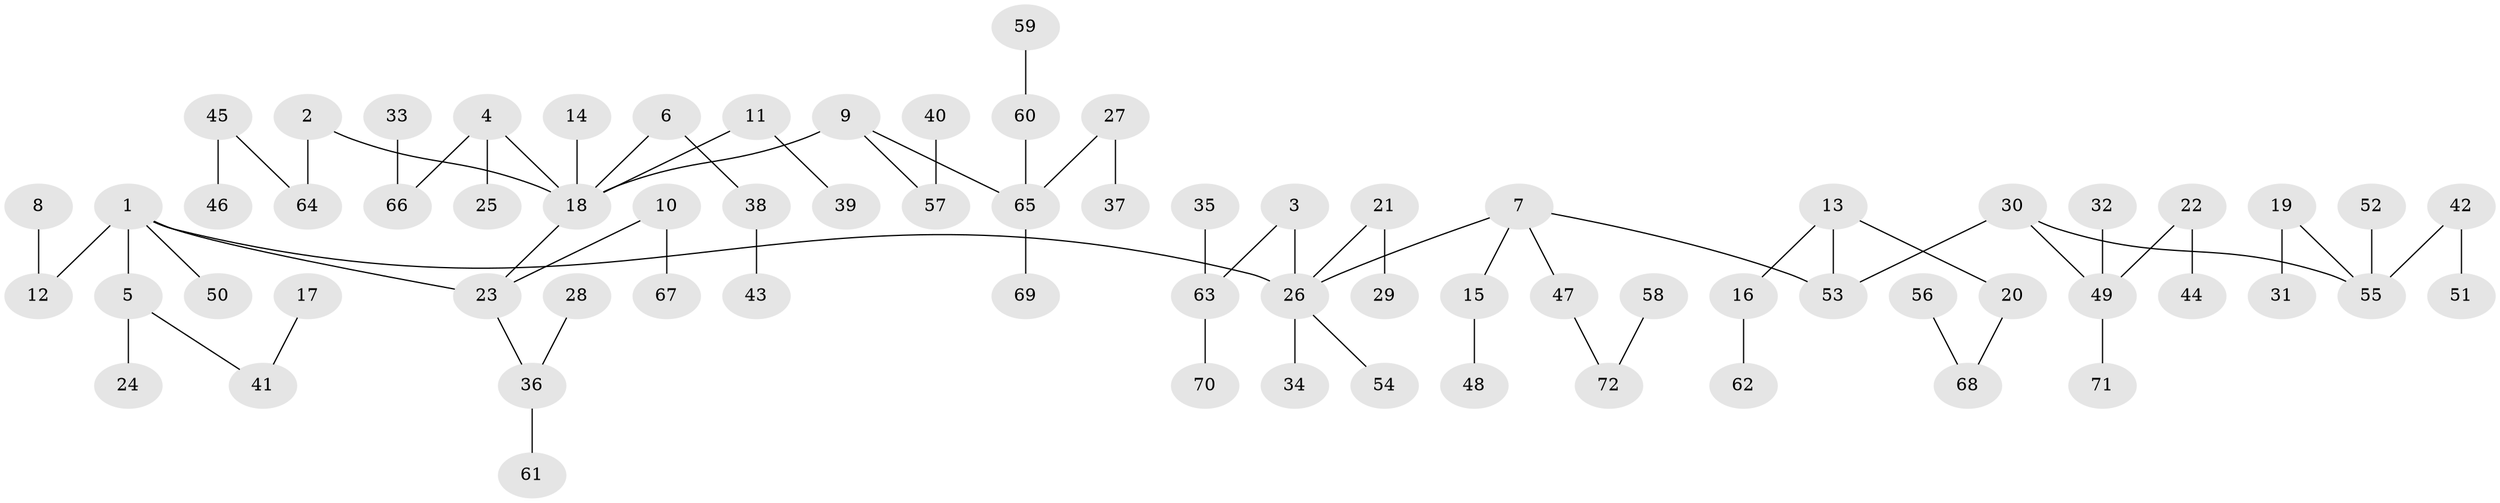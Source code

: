 // original degree distribution, {5: 0.05555555555555555, 9: 0.006944444444444444, 3: 0.14583333333333334, 1: 0.4930555555555556, 7: 0.006944444444444444, 2: 0.2569444444444444, 4: 0.027777777777777776, 6: 0.006944444444444444}
// Generated by graph-tools (version 1.1) at 2025/02/03/09/25 03:02:20]
// undirected, 72 vertices, 71 edges
graph export_dot {
graph [start="1"]
  node [color=gray90,style=filled];
  1;
  2;
  3;
  4;
  5;
  6;
  7;
  8;
  9;
  10;
  11;
  12;
  13;
  14;
  15;
  16;
  17;
  18;
  19;
  20;
  21;
  22;
  23;
  24;
  25;
  26;
  27;
  28;
  29;
  30;
  31;
  32;
  33;
  34;
  35;
  36;
  37;
  38;
  39;
  40;
  41;
  42;
  43;
  44;
  45;
  46;
  47;
  48;
  49;
  50;
  51;
  52;
  53;
  54;
  55;
  56;
  57;
  58;
  59;
  60;
  61;
  62;
  63;
  64;
  65;
  66;
  67;
  68;
  69;
  70;
  71;
  72;
  1 -- 5 [weight=1.0];
  1 -- 12 [weight=1.0];
  1 -- 23 [weight=1.0];
  1 -- 26 [weight=1.0];
  1 -- 50 [weight=1.0];
  2 -- 18 [weight=1.0];
  2 -- 64 [weight=1.0];
  3 -- 26 [weight=1.0];
  3 -- 63 [weight=1.0];
  4 -- 18 [weight=1.0];
  4 -- 25 [weight=1.0];
  4 -- 66 [weight=1.0];
  5 -- 24 [weight=1.0];
  5 -- 41 [weight=1.0];
  6 -- 18 [weight=1.0];
  6 -- 38 [weight=1.0];
  7 -- 15 [weight=1.0];
  7 -- 26 [weight=1.0];
  7 -- 47 [weight=1.0];
  7 -- 53 [weight=1.0];
  8 -- 12 [weight=1.0];
  9 -- 18 [weight=1.0];
  9 -- 57 [weight=1.0];
  9 -- 65 [weight=1.0];
  10 -- 23 [weight=1.0];
  10 -- 67 [weight=1.0];
  11 -- 18 [weight=1.0];
  11 -- 39 [weight=1.0];
  13 -- 16 [weight=1.0];
  13 -- 20 [weight=1.0];
  13 -- 53 [weight=1.0];
  14 -- 18 [weight=1.0];
  15 -- 48 [weight=1.0];
  16 -- 62 [weight=1.0];
  17 -- 41 [weight=1.0];
  18 -- 23 [weight=1.0];
  19 -- 31 [weight=1.0];
  19 -- 55 [weight=1.0];
  20 -- 68 [weight=1.0];
  21 -- 26 [weight=1.0];
  21 -- 29 [weight=1.0];
  22 -- 44 [weight=1.0];
  22 -- 49 [weight=1.0];
  23 -- 36 [weight=1.0];
  26 -- 34 [weight=1.0];
  26 -- 54 [weight=1.0];
  27 -- 37 [weight=1.0];
  27 -- 65 [weight=1.0];
  28 -- 36 [weight=1.0];
  30 -- 49 [weight=1.0];
  30 -- 53 [weight=1.0];
  30 -- 55 [weight=1.0];
  32 -- 49 [weight=1.0];
  33 -- 66 [weight=1.0];
  35 -- 63 [weight=1.0];
  36 -- 61 [weight=1.0];
  38 -- 43 [weight=1.0];
  40 -- 57 [weight=1.0];
  42 -- 51 [weight=1.0];
  42 -- 55 [weight=1.0];
  45 -- 46 [weight=1.0];
  45 -- 64 [weight=1.0];
  47 -- 72 [weight=1.0];
  49 -- 71 [weight=1.0];
  52 -- 55 [weight=1.0];
  56 -- 68 [weight=1.0];
  58 -- 72 [weight=1.0];
  59 -- 60 [weight=1.0];
  60 -- 65 [weight=1.0];
  63 -- 70 [weight=1.0];
  65 -- 69 [weight=1.0];
}

